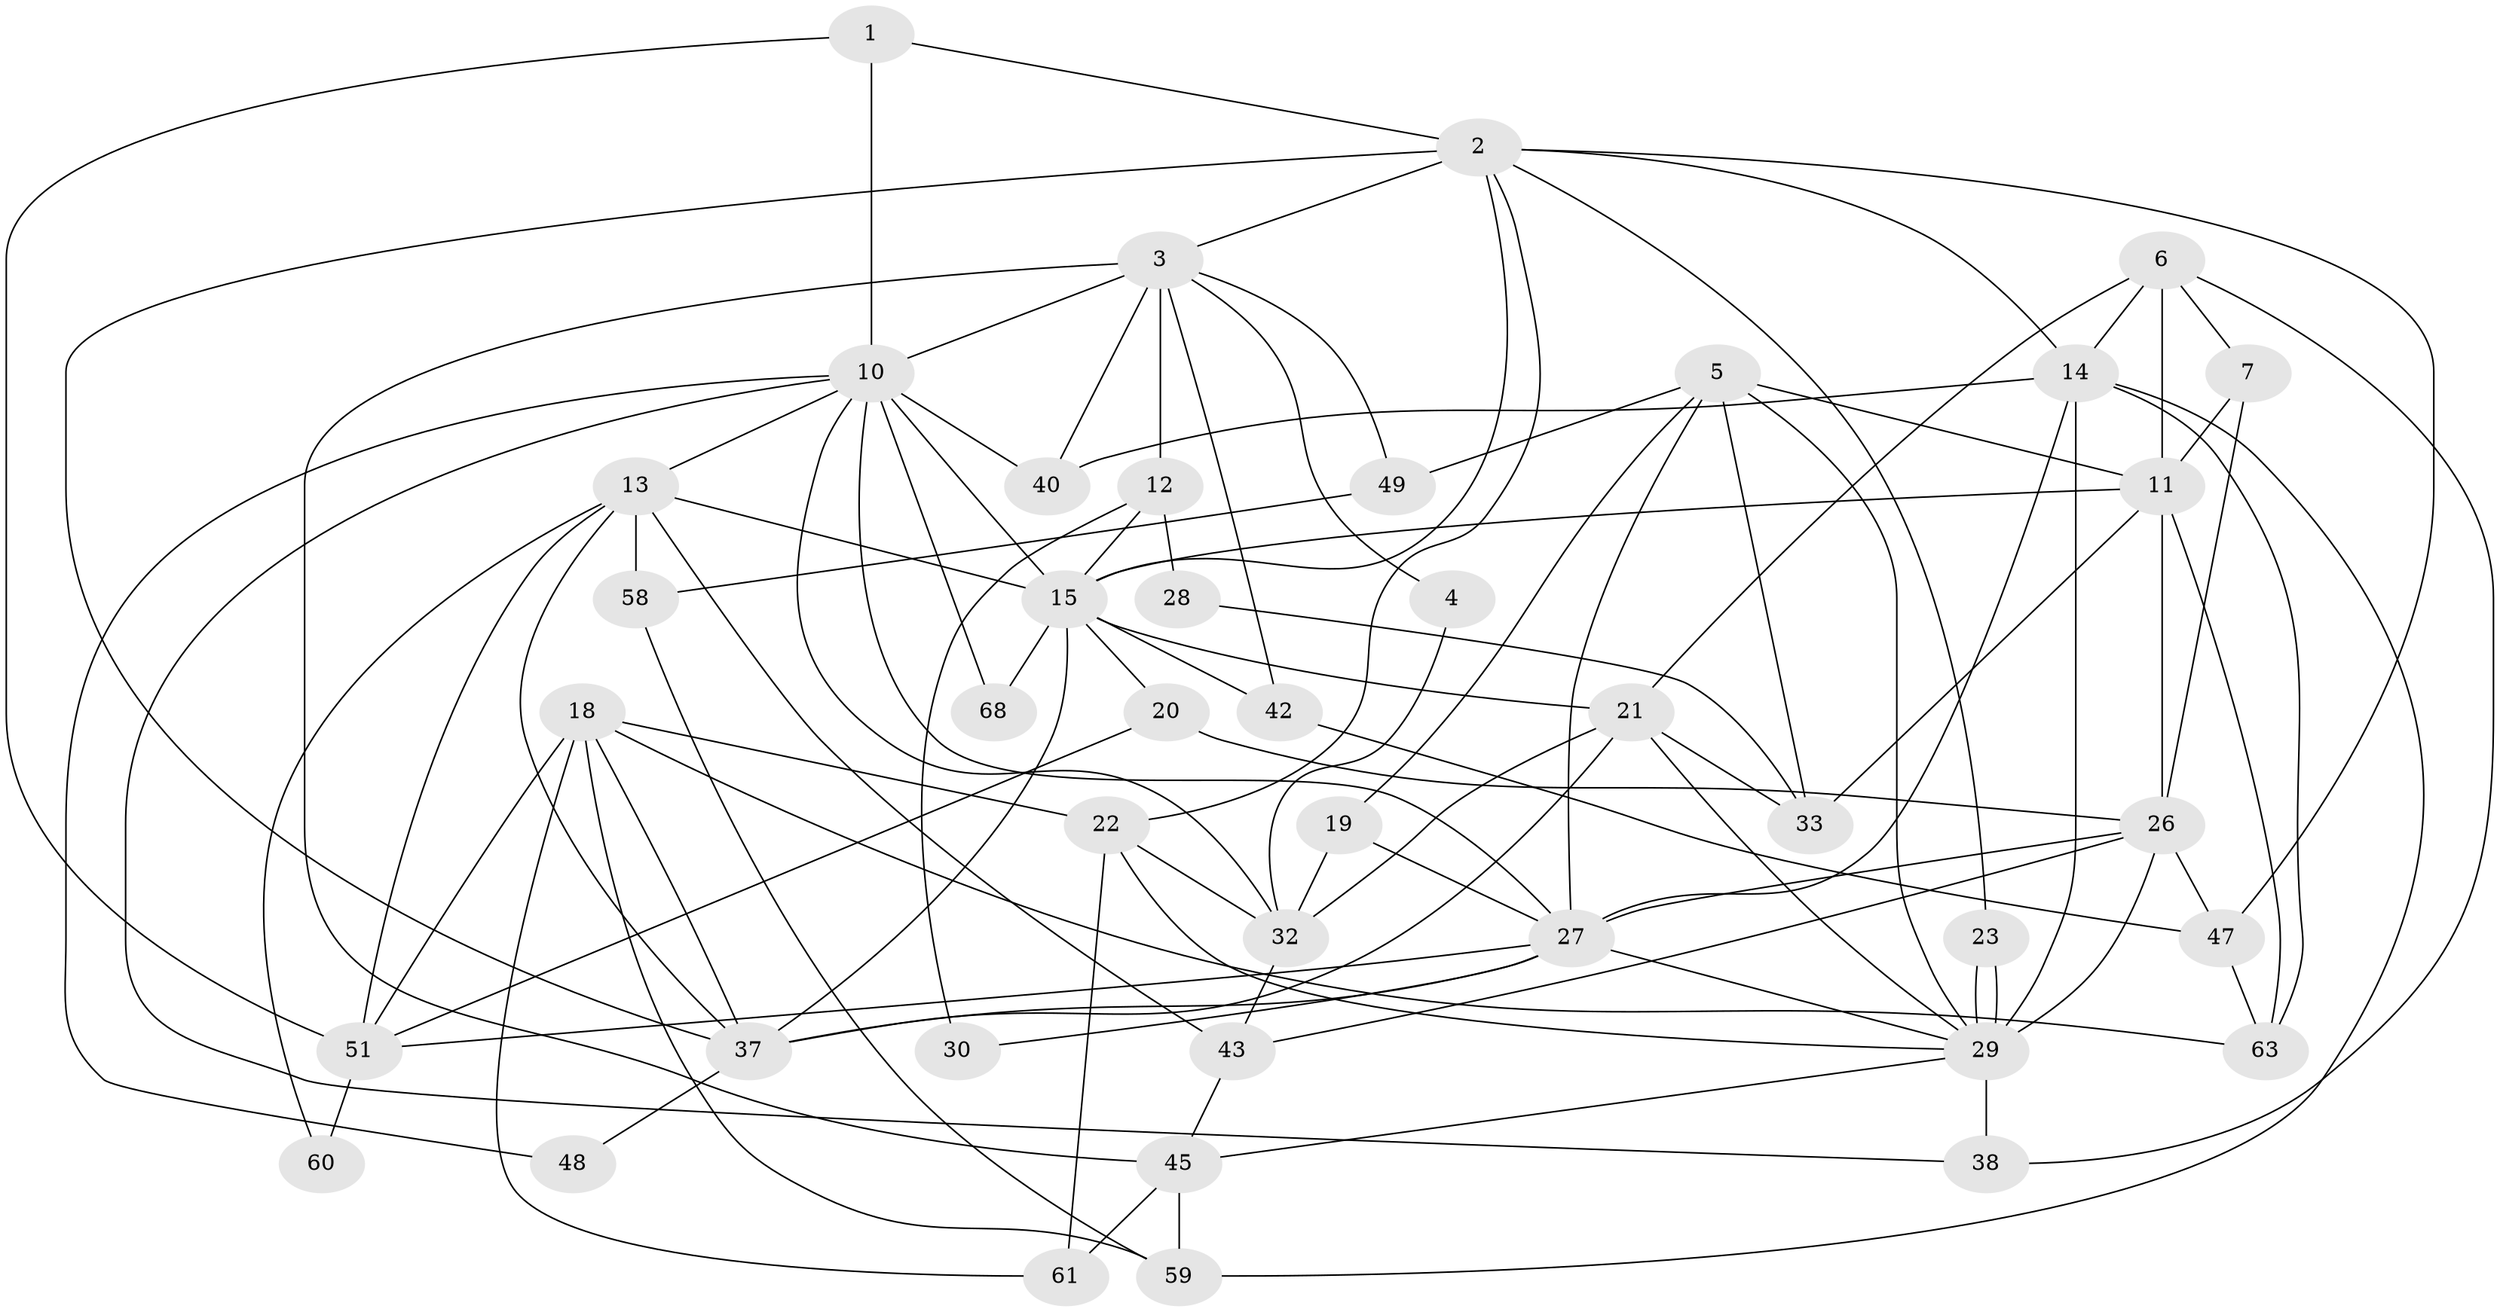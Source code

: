 // original degree distribution, {3: 0.34285714285714286, 4: 0.2857142857142857, 6: 0.1, 2: 0.08571428571428572, 5: 0.14285714285714285, 7: 0.014285714285714285, 9: 0.014285714285714285, 8: 0.014285714285714285}
// Generated by graph-tools (version 1.1) at 2025/19/03/04/25 18:19:03]
// undirected, 42 vertices, 102 edges
graph export_dot {
graph [start="1"]
  node [color=gray90,style=filled];
  1;
  2 [super="+39"];
  3 [super="+35+8+25"];
  4;
  5 [super="+9"];
  6 [super="+53"];
  7;
  10 [super="+16+57+17"];
  11 [super="+41"];
  12;
  13 [super="+24"];
  14 [super="+56"];
  15 [super="+66+44"];
  18 [super="+36"];
  19;
  20;
  21 [super="+50"];
  22 [super="+52"];
  23;
  26 [super="+70+62"];
  27 [super="+55"];
  28;
  29 [super="+31+64"];
  30;
  32;
  33;
  37 [super="+67"];
  38;
  40;
  42;
  43;
  45;
  47;
  48;
  49;
  51 [super="+54"];
  58;
  59;
  60;
  61;
  63;
  68;
  1 -- 51;
  1 -- 2;
  1 -- 10;
  2 -- 47;
  2 -- 15 [weight=2];
  2 -- 3;
  2 -- 37;
  2 -- 22;
  2 -- 23;
  2 -- 14;
  3 -- 45;
  3 -- 12 [weight=2];
  3 -- 49;
  3 -- 42;
  3 -- 4;
  3 -- 40;
  3 -- 10;
  4 -- 32;
  5 -- 33;
  5 -- 49;
  5 -- 19;
  5 -- 11;
  5 -- 27;
  5 -- 29;
  6 -- 7;
  6 -- 38;
  6 -- 21;
  6 -- 14;
  6 -- 11;
  7 -- 26;
  7 -- 11;
  10 -- 15 [weight=2];
  10 -- 27;
  10 -- 48;
  10 -- 40;
  10 -- 32;
  10 -- 68;
  10 -- 13;
  10 -- 38;
  11 -- 63;
  11 -- 26;
  11 -- 33;
  11 -- 15;
  12 -- 28;
  12 -- 30;
  12 -- 15;
  13 -- 51;
  13 -- 58;
  13 -- 37;
  13 -- 43;
  13 -- 60;
  13 -- 15;
  14 -- 59;
  14 -- 63;
  14 -- 40;
  14 -- 29;
  14 -- 27;
  15 -- 20;
  15 -- 68 [weight=2];
  15 -- 42;
  15 -- 37;
  15 -- 21;
  18 -- 63;
  18 -- 61;
  18 -- 59;
  18 -- 37;
  18 -- 22;
  18 -- 51;
  19 -- 32;
  19 -- 27;
  20 -- 26;
  20 -- 51;
  21 -- 32;
  21 -- 33;
  21 -- 37;
  21 -- 29;
  22 -- 32;
  22 -- 61;
  22 -- 29;
  23 -- 29;
  23 -- 29;
  26 -- 47;
  26 -- 29 [weight=3];
  26 -- 27;
  26 -- 43;
  27 -- 37;
  27 -- 51;
  27 -- 30;
  27 -- 29;
  28 -- 33;
  29 -- 38;
  29 -- 45;
  32 -- 43;
  37 -- 48;
  42 -- 47;
  43 -- 45;
  45 -- 61;
  45 -- 59;
  47 -- 63;
  49 -- 58;
  51 -- 60;
  58 -- 59;
}
